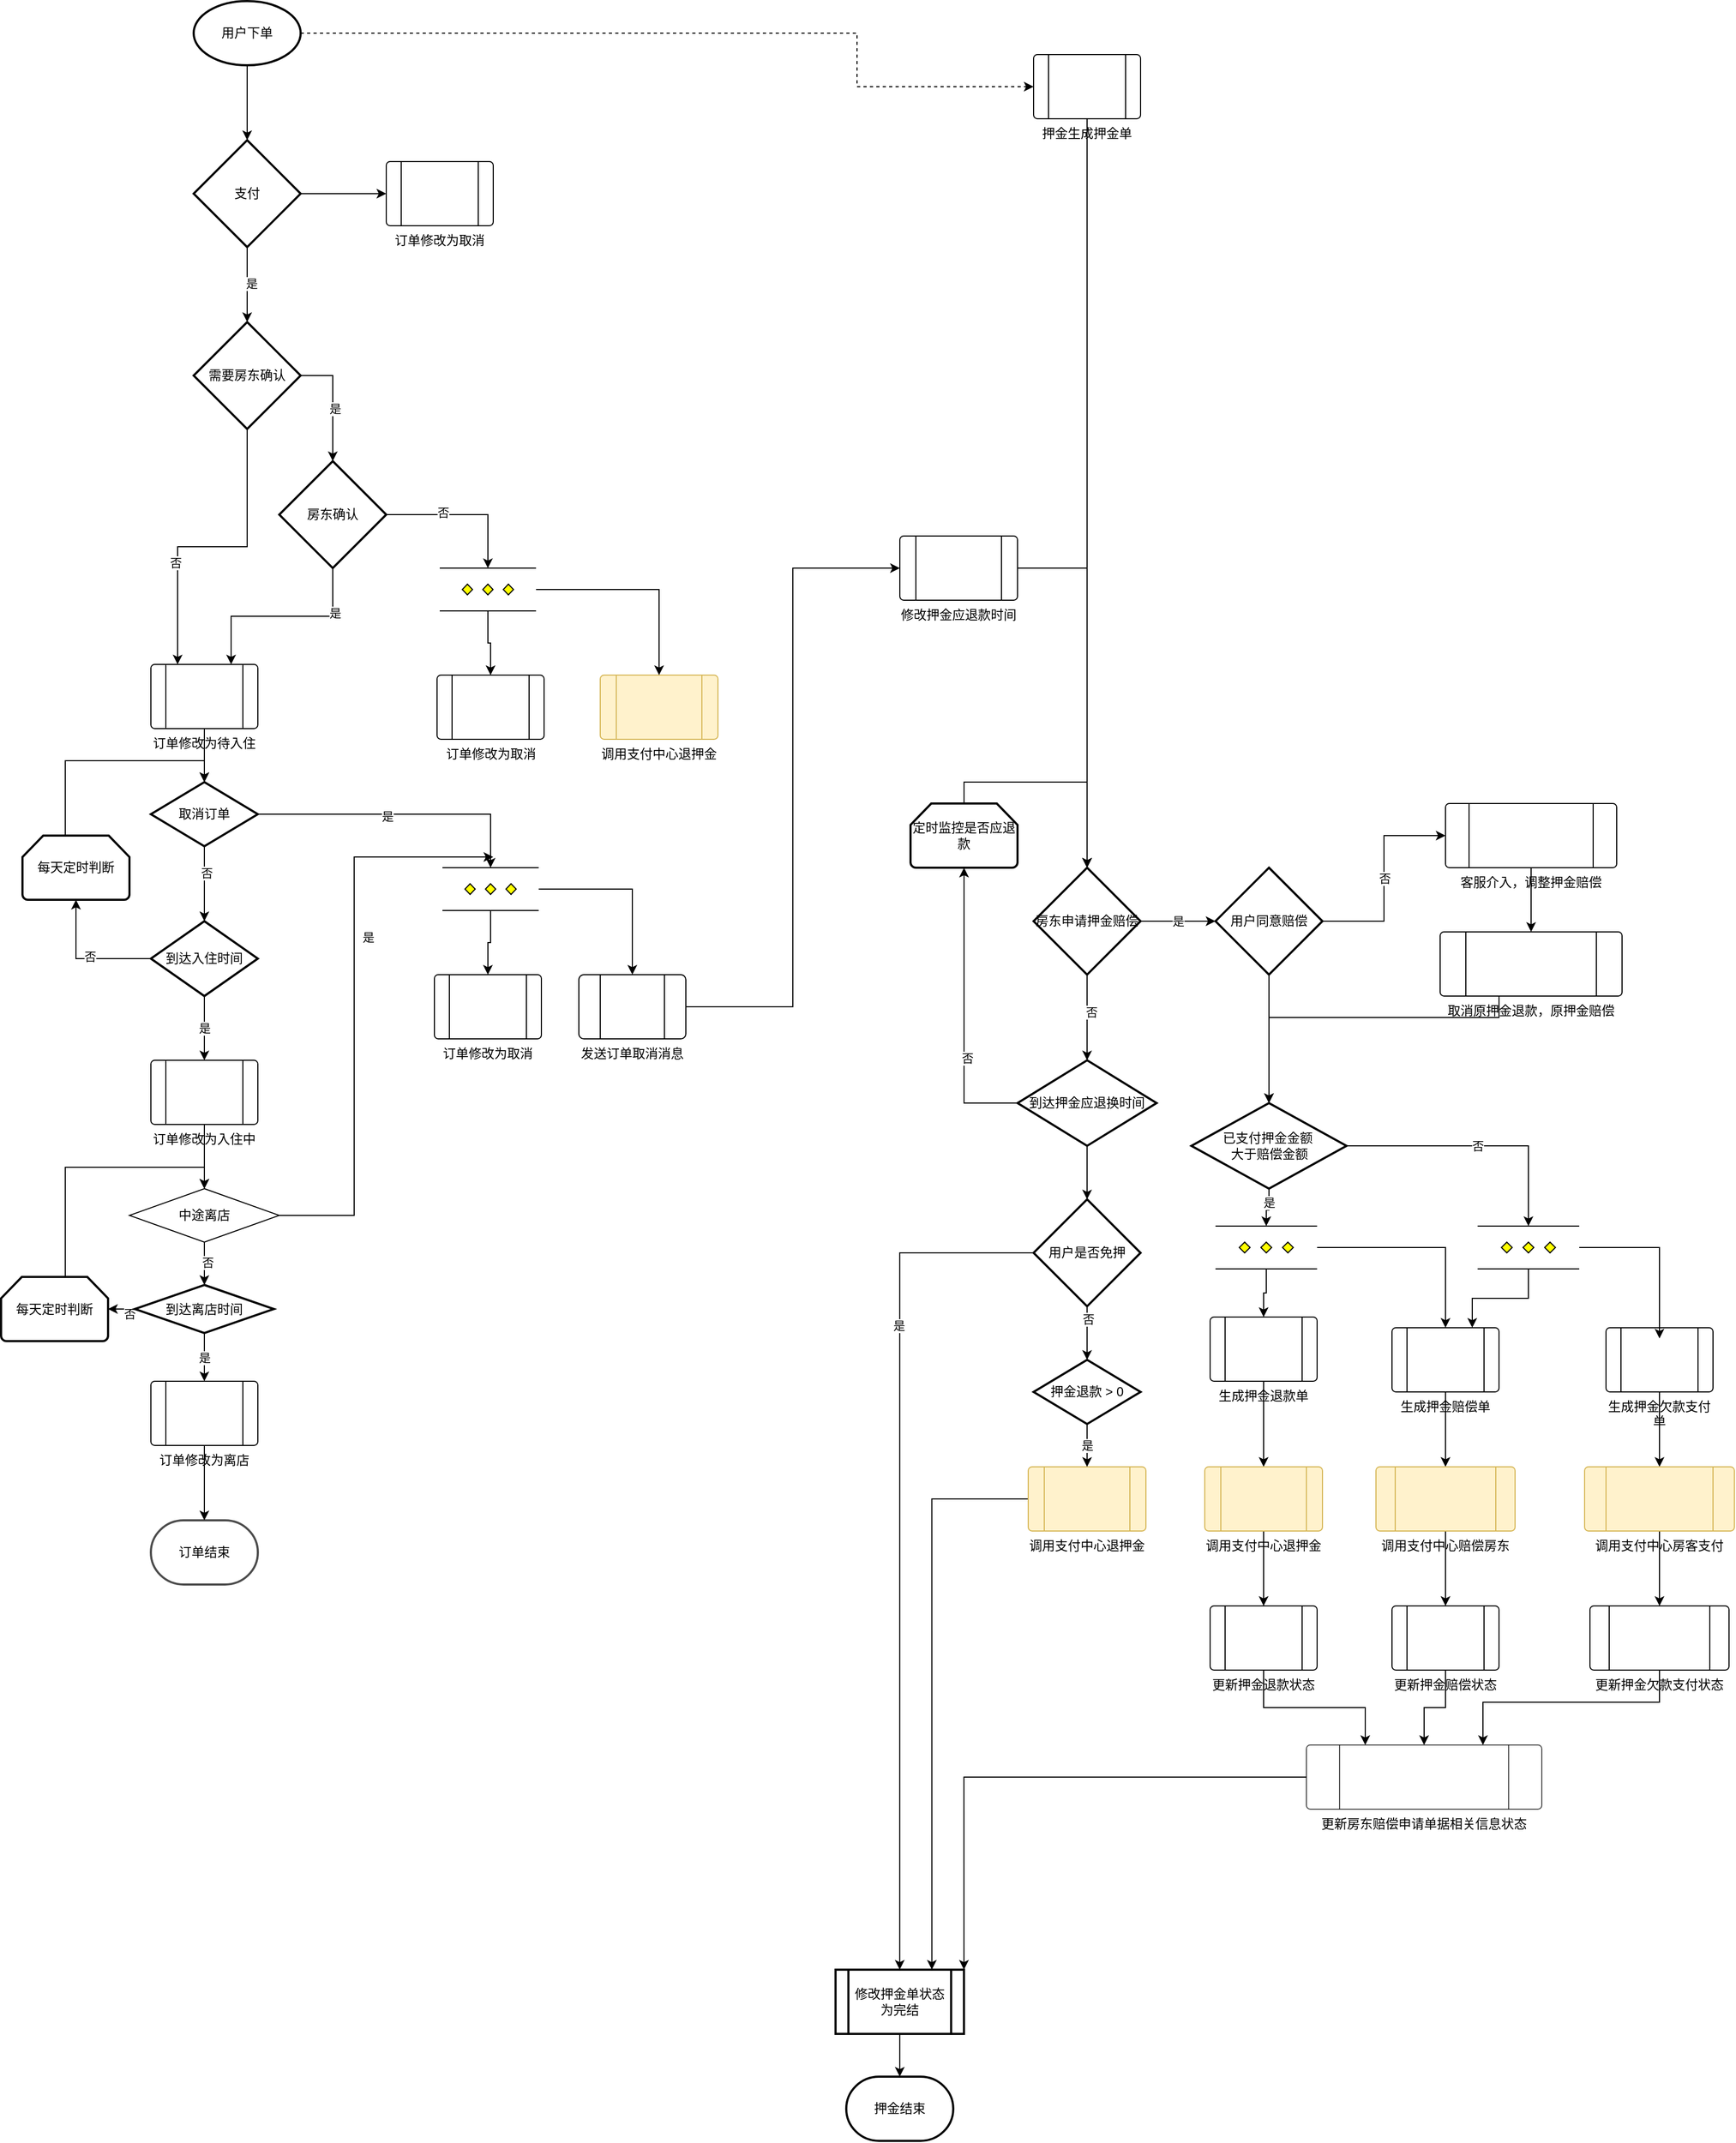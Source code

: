 <mxfile version="13.8.9-1" type="github">
  <diagram id="CqDLDWrJa-jndo9C78Bm" name="Page-1">
    <mxGraphModel dx="788" dy="452" grid="1" gridSize="10" guides="1" tooltips="1" connect="1" arrows="1" fold="1" page="1" pageScale="1" pageWidth="4681" pageHeight="3300" math="0" shadow="0">
      <root>
        <mxCell id="0" />
        <mxCell id="1" parent="0" />
        <mxCell id="YZ6cj2licxc5QXh-B7IP-3" value="调用支付中心退押金" style="verticalLabelPosition=bottom;verticalAlign=top;html=1;shape=process;whiteSpace=wrap;rounded=1;size=0.14;arcSize=6;fillColor=#fff2cc;strokeColor=#d6b656;" parent="1" vertex="1">
          <mxGeometry x="1910" y="1260" width="110" height="60" as="geometry" />
        </mxCell>
        <mxCell id="YZ6cj2licxc5QXh-B7IP-10" style="edgeStyle=orthogonalEdgeStyle;rounded=0;orthogonalLoop=1;jettySize=auto;html=1;exitX=1;exitY=0.5;exitDx=0;exitDy=0;exitPerimeter=0;" parent="1" source="YZ6cj2licxc5QXh-B7IP-4" target="YZ6cj2licxc5QXh-B7IP-5" edge="1">
          <mxGeometry relative="1" as="geometry">
            <mxPoint x="1680" y="1040" as="targetPoint" />
            <Array as="points">
              <mxPoint x="1660" y="980" />
            </Array>
          </mxGeometry>
        </mxCell>
        <mxCell id="YZ6cj2licxc5QXh-B7IP-14" value="是" style="edgeLabel;html=1;align=center;verticalAlign=middle;resizable=0;points=[];" parent="YZ6cj2licxc5QXh-B7IP-10" vertex="1" connectable="0">
          <mxGeometry x="0.107" y="2" relative="1" as="geometry">
            <mxPoint as="offset" />
          </mxGeometry>
        </mxCell>
        <mxCell id="YZ6cj2licxc5QXh-B7IP-18" style="edgeStyle=orthogonalEdgeStyle;rounded=0;orthogonalLoop=1;jettySize=auto;html=1;entryX=0.25;entryY=0;entryDx=0;entryDy=0;" parent="1" source="YZ6cj2licxc5QXh-B7IP-4" target="YZ6cj2licxc5QXh-B7IP-26" edge="1">
          <mxGeometry relative="1" as="geometry">
            <mxPoint x="1500" y="1150" as="targetPoint" />
          </mxGeometry>
        </mxCell>
        <mxCell id="YZ6cj2licxc5QXh-B7IP-19" value="否" style="edgeLabel;html=1;align=center;verticalAlign=middle;resizable=0;points=[];" parent="YZ6cj2licxc5QXh-B7IP-18" vertex="1" connectable="0">
          <mxGeometry x="0.333" y="-2" relative="1" as="geometry">
            <mxPoint as="offset" />
          </mxGeometry>
        </mxCell>
        <mxCell id="YZ6cj2licxc5QXh-B7IP-4" value="需要房东确认" style="strokeWidth=2;html=1;shape=mxgraph.flowchart.decision;whiteSpace=wrap;" parent="1" vertex="1">
          <mxGeometry x="1530" y="930" width="100" height="100" as="geometry" />
        </mxCell>
        <mxCell id="YZ6cj2licxc5QXh-B7IP-30" style="edgeStyle=orthogonalEdgeStyle;rounded=0;orthogonalLoop=1;jettySize=auto;html=1;exitX=0.5;exitY=1;exitDx=0;exitDy=0;exitPerimeter=0;entryX=0.75;entryY=0;entryDx=0;entryDy=0;" parent="1" source="YZ6cj2licxc5QXh-B7IP-5" target="YZ6cj2licxc5QXh-B7IP-26" edge="1">
          <mxGeometry relative="1" as="geometry" />
        </mxCell>
        <mxCell id="YZ6cj2licxc5QXh-B7IP-31" value="是" style="edgeLabel;html=1;align=center;verticalAlign=middle;resizable=0;points=[];" parent="YZ6cj2licxc5QXh-B7IP-30" vertex="1" connectable="0">
          <mxGeometry x="-0.546" y="2" relative="1" as="geometry">
            <mxPoint as="offset" />
          </mxGeometry>
        </mxCell>
        <mxCell id="YZ6cj2licxc5QXh-B7IP-42" style="edgeStyle=orthogonalEdgeStyle;rounded=0;orthogonalLoop=1;jettySize=auto;html=1;entryX=0.5;entryY=0;entryDx=0;entryDy=0;entryPerimeter=0;" parent="1" source="YZ6cj2licxc5QXh-B7IP-5" target="YZ6cj2licxc5QXh-B7IP-34" edge="1">
          <mxGeometry relative="1" as="geometry" />
        </mxCell>
        <mxCell id="YZ6cj2licxc5QXh-B7IP-43" value="否" style="edgeLabel;html=1;align=center;verticalAlign=middle;resizable=0;points=[];" parent="YZ6cj2licxc5QXh-B7IP-42" vertex="1" connectable="0">
          <mxGeometry x="-0.272" y="2" relative="1" as="geometry">
            <mxPoint as="offset" />
          </mxGeometry>
        </mxCell>
        <mxCell id="YZ6cj2licxc5QXh-B7IP-5" value="房东确认" style="strokeWidth=2;html=1;shape=mxgraph.flowchart.decision;whiteSpace=wrap;" parent="1" vertex="1">
          <mxGeometry x="1610" y="1060" width="100" height="100" as="geometry" />
        </mxCell>
        <mxCell id="YZ6cj2licxc5QXh-B7IP-27" style="edgeStyle=orthogonalEdgeStyle;rounded=0;orthogonalLoop=1;jettySize=auto;html=1;exitX=0.5;exitY=1;exitDx=0;exitDy=0;exitPerimeter=0;entryX=0.5;entryY=0;entryDx=0;entryDy=0;entryPerimeter=0;" parent="1" source="YZ6cj2licxc5QXh-B7IP-6" target="YZ6cj2licxc5QXh-B7IP-25" edge="1">
          <mxGeometry relative="1" as="geometry" />
        </mxCell>
        <mxCell id="YZ6cj2licxc5QXh-B7IP-44" style="edgeStyle=orthogonalEdgeStyle;rounded=0;orthogonalLoop=1;jettySize=auto;html=1;entryX=0;entryY=0.5;entryDx=0;entryDy=0;dashed=1;" parent="1" source="YZ6cj2licxc5QXh-B7IP-6" target="YZ6cj2licxc5QXh-B7IP-7" edge="1">
          <mxGeometry relative="1" as="geometry">
            <Array as="points">
              <mxPoint x="2150" y="660" />
              <mxPoint x="2150" y="710" />
            </Array>
          </mxGeometry>
        </mxCell>
        <mxCell id="YZ6cj2licxc5QXh-B7IP-6" value="用户下单" style="strokeWidth=2;html=1;shape=mxgraph.flowchart.start_1;whiteSpace=wrap;" parent="1" vertex="1">
          <mxGeometry x="1530" y="630" width="100" height="60" as="geometry" />
        </mxCell>
        <mxCell id="YZ6cj2licxc5QXh-B7IP-106" style="edgeStyle=orthogonalEdgeStyle;rounded=0;orthogonalLoop=1;jettySize=auto;html=1;entryX=0.5;entryY=0;entryDx=0;entryDy=0;entryPerimeter=0;" parent="1" source="YZ6cj2licxc5QXh-B7IP-7" target="YZ6cj2licxc5QXh-B7IP-90" edge="1">
          <mxGeometry relative="1" as="geometry" />
        </mxCell>
        <mxCell id="YZ6cj2licxc5QXh-B7IP-7" value="押金生成押金单" style="verticalLabelPosition=bottom;verticalAlign=top;html=1;shape=process;whiteSpace=wrap;rounded=1;size=0.14;arcSize=6;" parent="1" vertex="1">
          <mxGeometry x="2315" y="680" width="100" height="60" as="geometry" />
        </mxCell>
        <mxCell id="YZ6cj2licxc5QXh-B7IP-12" value="订单修改为取消" style="verticalLabelPosition=bottom;verticalAlign=top;html=1;shape=process;whiteSpace=wrap;rounded=1;size=0.14;arcSize=6;" parent="1" vertex="1">
          <mxGeometry x="1757.5" y="1260" width="100" height="60" as="geometry" />
        </mxCell>
        <mxCell id="YZ6cj2licxc5QXh-B7IP-28" style="edgeStyle=orthogonalEdgeStyle;rounded=0;orthogonalLoop=1;jettySize=auto;html=1;exitX=0.5;exitY=1;exitDx=0;exitDy=0;exitPerimeter=0;entryX=0.5;entryY=0;entryDx=0;entryDy=0;entryPerimeter=0;" parent="1" source="YZ6cj2licxc5QXh-B7IP-25" target="YZ6cj2licxc5QXh-B7IP-4" edge="1">
          <mxGeometry relative="1" as="geometry" />
        </mxCell>
        <mxCell id="YZ6cj2licxc5QXh-B7IP-32" value="是" style="edgeLabel;html=1;align=center;verticalAlign=middle;resizable=0;points=[];" parent="YZ6cj2licxc5QXh-B7IP-28" vertex="1" connectable="0">
          <mxGeometry x="-0.029" y="4" relative="1" as="geometry">
            <mxPoint as="offset" />
          </mxGeometry>
        </mxCell>
        <mxCell id="YZ6cj2licxc5QXh-B7IP-41" style="edgeStyle=orthogonalEdgeStyle;rounded=0;orthogonalLoop=1;jettySize=auto;html=1;entryX=0;entryY=0.5;entryDx=0;entryDy=0;" parent="1" source="YZ6cj2licxc5QXh-B7IP-25" target="YZ6cj2licxc5QXh-B7IP-40" edge="1">
          <mxGeometry relative="1" as="geometry" />
        </mxCell>
        <mxCell id="YZ6cj2licxc5QXh-B7IP-25" value="支付" style="strokeWidth=2;html=1;shape=mxgraph.flowchart.decision;whiteSpace=wrap;" parent="1" vertex="1">
          <mxGeometry x="1530" y="760" width="100" height="100" as="geometry" />
        </mxCell>
        <mxCell id="YZ6cj2licxc5QXh-B7IP-66" style="edgeStyle=orthogonalEdgeStyle;rounded=0;orthogonalLoop=1;jettySize=auto;html=1;entryX=0.5;entryY=0;entryDx=0;entryDy=0;entryPerimeter=0;" parent="1" source="YZ6cj2licxc5QXh-B7IP-26" target="YZ6cj2licxc5QXh-B7IP-38" edge="1">
          <mxGeometry relative="1" as="geometry" />
        </mxCell>
        <mxCell id="YZ6cj2licxc5QXh-B7IP-26" value="订单修改为待入住" style="verticalLabelPosition=bottom;verticalAlign=top;html=1;shape=process;whiteSpace=wrap;rounded=1;size=0.14;arcSize=6;" parent="1" vertex="1">
          <mxGeometry x="1490" y="1250" width="100" height="60" as="geometry" />
        </mxCell>
        <mxCell id="YZ6cj2licxc5QXh-B7IP-46" style="edgeStyle=orthogonalEdgeStyle;rounded=0;orthogonalLoop=1;jettySize=auto;html=1;entryX=0.5;entryY=0;entryDx=0;entryDy=0;" parent="1" source="YZ6cj2licxc5QXh-B7IP-34" target="YZ6cj2licxc5QXh-B7IP-12" edge="1">
          <mxGeometry relative="1" as="geometry">
            <mxPoint x="1807.5" y="1250" as="targetPoint" />
          </mxGeometry>
        </mxCell>
        <mxCell id="YZ6cj2licxc5QXh-B7IP-47" style="edgeStyle=orthogonalEdgeStyle;rounded=0;orthogonalLoop=1;jettySize=auto;html=1;" parent="1" source="YZ6cj2licxc5QXh-B7IP-34" target="YZ6cj2licxc5QXh-B7IP-3" edge="1">
          <mxGeometry relative="1" as="geometry" />
        </mxCell>
        <mxCell id="YZ6cj2licxc5QXh-B7IP-34" value="" style="verticalLabelPosition=bottom;verticalAlign=top;html=1;shape=mxgraph.flowchart.parallel_mode;pointerEvents=1" parent="1" vertex="1">
          <mxGeometry x="1760" y="1160" width="90" height="40" as="geometry" />
        </mxCell>
        <mxCell id="YZ6cj2licxc5QXh-B7IP-67" style="edgeStyle=orthogonalEdgeStyle;rounded=0;orthogonalLoop=1;jettySize=auto;html=1;exitX=0.5;exitY=1;exitDx=0;exitDy=0;exitPerimeter=0;entryX=0.5;entryY=0;entryDx=0;entryDy=0;entryPerimeter=0;" parent="1" source="YZ6cj2licxc5QXh-B7IP-38" target="YZ6cj2licxc5QXh-B7IP-63" edge="1">
          <mxGeometry relative="1" as="geometry" />
        </mxCell>
        <mxCell id="YZ6cj2licxc5QXh-B7IP-68" value="否" style="edgeLabel;html=1;align=center;verticalAlign=middle;resizable=0;points=[];" parent="YZ6cj2licxc5QXh-B7IP-67" vertex="1" connectable="0">
          <mxGeometry x="-0.286" y="2" relative="1" as="geometry">
            <mxPoint as="offset" />
          </mxGeometry>
        </mxCell>
        <mxCell id="YZ6cj2licxc5QXh-B7IP-80" style="edgeStyle=orthogonalEdgeStyle;rounded=0;orthogonalLoop=1;jettySize=auto;html=1;exitX=1;exitY=0.5;exitDx=0;exitDy=0;exitPerimeter=0;entryX=0.5;entryY=0;entryDx=0;entryDy=0;entryPerimeter=0;" parent="1" source="YZ6cj2licxc5QXh-B7IP-38" target="YZ6cj2licxc5QXh-B7IP-55" edge="1">
          <mxGeometry relative="1" as="geometry" />
        </mxCell>
        <mxCell id="YZ6cj2licxc5QXh-B7IP-81" value="是" style="edgeLabel;html=1;align=center;verticalAlign=middle;resizable=0;points=[];" parent="YZ6cj2licxc5QXh-B7IP-80" vertex="1" connectable="0">
          <mxGeometry x="-0.095" y="-2" relative="1" as="geometry">
            <mxPoint as="offset" />
          </mxGeometry>
        </mxCell>
        <mxCell id="YZ6cj2licxc5QXh-B7IP-38" value="取消订单" style="strokeWidth=2;html=1;shape=mxgraph.flowchart.decision;whiteSpace=wrap;" parent="1" vertex="1">
          <mxGeometry x="1490" y="1360" width="100" height="60" as="geometry" />
        </mxCell>
        <mxCell id="YZ6cj2licxc5QXh-B7IP-40" value="订单修改为取消" style="verticalLabelPosition=bottom;verticalAlign=top;html=1;shape=process;whiteSpace=wrap;rounded=1;size=0.14;arcSize=6;" parent="1" vertex="1">
          <mxGeometry x="1710" y="780" width="100" height="60" as="geometry" />
        </mxCell>
        <mxCell id="IQoeNceA4I0Qv3CxPhP2-16" style="edgeStyle=orthogonalEdgeStyle;rounded=0;orthogonalLoop=1;jettySize=auto;html=1;entryX=0.75;entryY=0;entryDx=0;entryDy=0;" edge="1" parent="1" source="YZ6cj2licxc5QXh-B7IP-51" target="IQoeNceA4I0Qv3CxPhP2-12">
          <mxGeometry relative="1" as="geometry" />
        </mxCell>
        <mxCell id="YZ6cj2licxc5QXh-B7IP-51" value="调用支付中心退押金" style="verticalLabelPosition=bottom;verticalAlign=top;html=1;shape=process;whiteSpace=wrap;rounded=1;size=0.14;arcSize=6;fillColor=#fff2cc;strokeColor=#d6b656;" parent="1" vertex="1">
          <mxGeometry x="2310" y="2000" width="110" height="60" as="geometry" />
        </mxCell>
        <mxCell id="YZ6cj2licxc5QXh-B7IP-52" value="订单修改为取消" style="verticalLabelPosition=bottom;verticalAlign=top;html=1;shape=process;whiteSpace=wrap;rounded=1;size=0.14;arcSize=6;" parent="1" vertex="1">
          <mxGeometry x="1755" y="1540" width="100" height="60" as="geometry" />
        </mxCell>
        <mxCell id="YZ6cj2licxc5QXh-B7IP-53" style="edgeStyle=orthogonalEdgeStyle;rounded=0;orthogonalLoop=1;jettySize=auto;html=1;entryX=0.5;entryY=0;entryDx=0;entryDy=0;" parent="1" source="YZ6cj2licxc5QXh-B7IP-55" target="YZ6cj2licxc5QXh-B7IP-52" edge="1">
          <mxGeometry relative="1" as="geometry">
            <mxPoint x="1810" y="1530" as="targetPoint" />
          </mxGeometry>
        </mxCell>
        <mxCell id="YZ6cj2licxc5QXh-B7IP-105" style="edgeStyle=orthogonalEdgeStyle;rounded=0;orthogonalLoop=1;jettySize=auto;html=1;" parent="1" source="YZ6cj2licxc5QXh-B7IP-55" target="YZ6cj2licxc5QXh-B7IP-56" edge="1">
          <mxGeometry relative="1" as="geometry" />
        </mxCell>
        <mxCell id="YZ6cj2licxc5QXh-B7IP-55" value="" style="verticalLabelPosition=bottom;verticalAlign=top;html=1;shape=mxgraph.flowchart.parallel_mode;pointerEvents=1" parent="1" vertex="1">
          <mxGeometry x="1762.5" y="1440" width="90" height="40" as="geometry" />
        </mxCell>
        <mxCell id="IQoeNceA4I0Qv3CxPhP2-4" style="edgeStyle=orthogonalEdgeStyle;rounded=0;orthogonalLoop=1;jettySize=auto;html=1;entryX=0;entryY=0.5;entryDx=0;entryDy=0;" edge="1" parent="1" source="YZ6cj2licxc5QXh-B7IP-56" target="IQoeNceA4I0Qv3CxPhP2-2">
          <mxGeometry relative="1" as="geometry" />
        </mxCell>
        <mxCell id="YZ6cj2licxc5QXh-B7IP-56" value="发送订单取消消息" style="verticalLabelPosition=bottom;verticalAlign=top;html=1;shape=process;whiteSpace=wrap;rounded=1;size=0.2;arcSize=8;" parent="1" vertex="1">
          <mxGeometry x="1890" y="1540" width="100" height="60" as="geometry" />
        </mxCell>
        <mxCell id="YZ6cj2licxc5QXh-B7IP-77" style="edgeStyle=orthogonalEdgeStyle;rounded=0;orthogonalLoop=1;jettySize=auto;html=1;entryX=0.5;entryY=0;entryDx=0;entryDy=0;" parent="1" source="YZ6cj2licxc5QXh-B7IP-58" target="YZ6cj2licxc5QXh-B7IP-62" edge="1">
          <mxGeometry relative="1" as="geometry" />
        </mxCell>
        <mxCell id="YZ6cj2licxc5QXh-B7IP-58" value="订单修改为入住中" style="verticalLabelPosition=bottom;verticalAlign=top;html=1;shape=process;whiteSpace=wrap;rounded=1;size=0.14;arcSize=6;" parent="1" vertex="1">
          <mxGeometry x="1490" y="1620" width="100" height="60" as="geometry" />
        </mxCell>
        <mxCell id="YZ6cj2licxc5QXh-B7IP-75" style="edgeStyle=orthogonalEdgeStyle;rounded=0;orthogonalLoop=1;jettySize=auto;html=1;exitX=1;exitY=0.5;exitDx=0;exitDy=0;" parent="1" source="YZ6cj2licxc5QXh-B7IP-62" edge="1">
          <mxGeometry relative="1" as="geometry">
            <mxPoint x="1810" y="1430" as="targetPoint" />
            <Array as="points">
              <mxPoint x="1680" y="1765" />
              <mxPoint x="1680" y="1430" />
            </Array>
          </mxGeometry>
        </mxCell>
        <mxCell id="YZ6cj2licxc5QXh-B7IP-76" value="是" style="edgeLabel;html=1;align=center;verticalAlign=middle;resizable=0;points=[];" parent="YZ6cj2licxc5QXh-B7IP-75" vertex="1" connectable="0">
          <mxGeometry x="0.236" y="-13" relative="1" as="geometry">
            <mxPoint as="offset" />
          </mxGeometry>
        </mxCell>
        <mxCell id="YZ6cj2licxc5QXh-B7IP-85" style="edgeStyle=orthogonalEdgeStyle;rounded=0;orthogonalLoop=1;jettySize=auto;html=1;entryX=0.5;entryY=0;entryDx=0;entryDy=0;entryPerimeter=0;" parent="1" source="YZ6cj2licxc5QXh-B7IP-62" target="YZ6cj2licxc5QXh-B7IP-79" edge="1">
          <mxGeometry relative="1" as="geometry" />
        </mxCell>
        <mxCell id="YZ6cj2licxc5QXh-B7IP-86" value="否" style="edgeLabel;html=1;align=center;verticalAlign=middle;resizable=0;points=[];" parent="YZ6cj2licxc5QXh-B7IP-85" vertex="1" connectable="0">
          <mxGeometry x="-0.067" y="3" relative="1" as="geometry">
            <mxPoint as="offset" />
          </mxGeometry>
        </mxCell>
        <mxCell id="YZ6cj2licxc5QXh-B7IP-62" value="中途离店" style="rhombus;whiteSpace=wrap;html=1;" parent="1" vertex="1">
          <mxGeometry x="1470" y="1740" width="140" height="50" as="geometry" />
        </mxCell>
        <mxCell id="YZ6cj2licxc5QXh-B7IP-69" value="是" style="edgeStyle=orthogonalEdgeStyle;rounded=0;orthogonalLoop=1;jettySize=auto;html=1;entryX=0.5;entryY=0;entryDx=0;entryDy=0;" parent="1" source="YZ6cj2licxc5QXh-B7IP-63" target="YZ6cj2licxc5QXh-B7IP-58" edge="1">
          <mxGeometry relative="1" as="geometry" />
        </mxCell>
        <mxCell id="YZ6cj2licxc5QXh-B7IP-73" style="edgeStyle=orthogonalEdgeStyle;rounded=0;orthogonalLoop=1;jettySize=auto;html=1;entryX=0.5;entryY=1;entryDx=0;entryDy=0;entryPerimeter=0;" parent="1" source="YZ6cj2licxc5QXh-B7IP-63" target="YZ6cj2licxc5QXh-B7IP-72" edge="1">
          <mxGeometry relative="1" as="geometry" />
        </mxCell>
        <mxCell id="YZ6cj2licxc5QXh-B7IP-115" value="否" style="edgeLabel;html=1;align=center;verticalAlign=middle;resizable=0;points=[];" parent="YZ6cj2licxc5QXh-B7IP-73" vertex="1" connectable="0">
          <mxGeometry x="-0.067" y="-2" relative="1" as="geometry">
            <mxPoint x="1" as="offset" />
          </mxGeometry>
        </mxCell>
        <mxCell id="YZ6cj2licxc5QXh-B7IP-63" value="到达入住时间" style="strokeWidth=2;html=1;shape=mxgraph.flowchart.decision;whiteSpace=wrap;" parent="1" vertex="1">
          <mxGeometry x="1490" y="1490" width="100" height="70" as="geometry" />
        </mxCell>
        <mxCell id="IQoeNceA4I0Qv3CxPhP2-74" style="edgeStyle=orthogonalEdgeStyle;rounded=0;orthogonalLoop=1;jettySize=auto;html=1;entryX=0.5;entryY=0;entryDx=0;entryDy=0;entryPerimeter=0;" edge="1" parent="1" source="YZ6cj2licxc5QXh-B7IP-65" target="IQoeNceA4I0Qv3CxPhP2-75">
          <mxGeometry relative="1" as="geometry">
            <mxPoint x="1540" y="2040" as="targetPoint" />
          </mxGeometry>
        </mxCell>
        <mxCell id="YZ6cj2licxc5QXh-B7IP-65" value="订单修改为离店" style="verticalLabelPosition=bottom;verticalAlign=top;html=1;shape=process;whiteSpace=wrap;rounded=1;size=0.14;arcSize=6;" parent="1" vertex="1">
          <mxGeometry x="1490" y="1920" width="100" height="60" as="geometry" />
        </mxCell>
        <mxCell id="YZ6cj2licxc5QXh-B7IP-74" style="edgeStyle=orthogonalEdgeStyle;rounded=0;orthogonalLoop=1;jettySize=auto;html=1;entryX=0.5;entryY=0;entryDx=0;entryDy=0;entryPerimeter=0;" parent="1" source="YZ6cj2licxc5QXh-B7IP-72" target="YZ6cj2licxc5QXh-B7IP-38" edge="1">
          <mxGeometry relative="1" as="geometry">
            <Array as="points">
              <mxPoint x="1410" y="1340" />
              <mxPoint x="1540" y="1340" />
            </Array>
          </mxGeometry>
        </mxCell>
        <mxCell id="YZ6cj2licxc5QXh-B7IP-72" value="每天定时判断" style="strokeWidth=2;html=1;shape=mxgraph.flowchart.loop_limit;whiteSpace=wrap;" parent="1" vertex="1">
          <mxGeometry x="1370" y="1410" width="100" height="60" as="geometry" />
        </mxCell>
        <mxCell id="YZ6cj2licxc5QXh-B7IP-83" style="edgeStyle=orthogonalEdgeStyle;rounded=0;orthogonalLoop=1;jettySize=auto;html=1;entryX=1;entryY=0.5;entryDx=0;entryDy=0;entryPerimeter=0;" parent="1" source="YZ6cj2licxc5QXh-B7IP-79" target="YZ6cj2licxc5QXh-B7IP-82" edge="1">
          <mxGeometry relative="1" as="geometry" />
        </mxCell>
        <mxCell id="YZ6cj2licxc5QXh-B7IP-88" value="否" style="edgeLabel;html=1;align=center;verticalAlign=middle;resizable=0;points=[];" parent="YZ6cj2licxc5QXh-B7IP-83" vertex="1" connectable="0">
          <mxGeometry x="0.28" y="4" relative="1" as="geometry">
            <mxPoint as="offset" />
          </mxGeometry>
        </mxCell>
        <mxCell id="YZ6cj2licxc5QXh-B7IP-87" value="是" style="edgeStyle=orthogonalEdgeStyle;rounded=0;orthogonalLoop=1;jettySize=auto;html=1;exitX=0.5;exitY=1;exitDx=0;exitDy=0;exitPerimeter=0;entryX=0.5;entryY=0;entryDx=0;entryDy=0;" parent="1" source="YZ6cj2licxc5QXh-B7IP-79" target="YZ6cj2licxc5QXh-B7IP-65" edge="1">
          <mxGeometry relative="1" as="geometry" />
        </mxCell>
        <mxCell id="YZ6cj2licxc5QXh-B7IP-79" value="到达离店时间" style="strokeWidth=2;html=1;shape=mxgraph.flowchart.decision;whiteSpace=wrap;" parent="1" vertex="1">
          <mxGeometry x="1475" y="1830" width="130" height="45" as="geometry" />
        </mxCell>
        <mxCell id="YZ6cj2licxc5QXh-B7IP-84" style="edgeStyle=orthogonalEdgeStyle;rounded=0;orthogonalLoop=1;jettySize=auto;html=1;entryX=0.5;entryY=0;entryDx=0;entryDy=0;" parent="1" source="YZ6cj2licxc5QXh-B7IP-82" target="YZ6cj2licxc5QXh-B7IP-62" edge="1">
          <mxGeometry relative="1" as="geometry">
            <mxPoint x="1390" y="1700" as="targetPoint" />
            <Array as="points">
              <mxPoint x="1410" y="1720" />
              <mxPoint x="1540" y="1720" />
            </Array>
          </mxGeometry>
        </mxCell>
        <mxCell id="YZ6cj2licxc5QXh-B7IP-82" value="每天定时判断" style="strokeWidth=2;html=1;shape=mxgraph.flowchart.loop_limit;whiteSpace=wrap;" parent="1" vertex="1">
          <mxGeometry x="1350" y="1822.5" width="100" height="60" as="geometry" />
        </mxCell>
        <mxCell id="YZ6cj2licxc5QXh-B7IP-116" style="edgeStyle=orthogonalEdgeStyle;rounded=0;orthogonalLoop=1;jettySize=auto;html=1;exitX=0.5;exitY=0;exitDx=0;exitDy=0;exitPerimeter=0;entryX=0.5;entryY=0;entryDx=0;entryDy=0;entryPerimeter=0;" parent="1" source="YZ6cj2licxc5QXh-B7IP-89" target="YZ6cj2licxc5QXh-B7IP-90" edge="1">
          <mxGeometry relative="1" as="geometry" />
        </mxCell>
        <mxCell id="YZ6cj2licxc5QXh-B7IP-89" value="定时监控是否应退款" style="strokeWidth=2;html=1;shape=mxgraph.flowchart.loop_limit;whiteSpace=wrap;" parent="1" vertex="1">
          <mxGeometry x="2200" y="1380" width="100" height="60" as="geometry" />
        </mxCell>
        <mxCell id="YZ6cj2licxc5QXh-B7IP-96" style="edgeStyle=orthogonalEdgeStyle;rounded=0;orthogonalLoop=1;jettySize=auto;html=1;entryX=0.5;entryY=0;entryDx=0;entryDy=0;entryPerimeter=0;" parent="1" source="YZ6cj2licxc5QXh-B7IP-90" target="YZ6cj2licxc5QXh-B7IP-92" edge="1">
          <mxGeometry relative="1" as="geometry" />
        </mxCell>
        <mxCell id="YZ6cj2licxc5QXh-B7IP-97" value="否" style="edgeLabel;html=1;align=center;verticalAlign=middle;resizable=0;points=[];" parent="YZ6cj2licxc5QXh-B7IP-96" vertex="1" connectable="0">
          <mxGeometry x="-0.125" y="4" relative="1" as="geometry">
            <mxPoint as="offset" />
          </mxGeometry>
        </mxCell>
        <mxCell id="YZ6cj2licxc5QXh-B7IP-98" value="是" style="edgeStyle=orthogonalEdgeStyle;rounded=0;orthogonalLoop=1;jettySize=auto;html=1;entryX=0;entryY=0.5;entryDx=0;entryDy=0;entryPerimeter=0;" parent="1" source="YZ6cj2licxc5QXh-B7IP-90" target="YZ6cj2licxc5QXh-B7IP-91" edge="1">
          <mxGeometry relative="1" as="geometry" />
        </mxCell>
        <mxCell id="YZ6cj2licxc5QXh-B7IP-90" value="房东申请押金赔偿" style="strokeWidth=2;html=1;shape=mxgraph.flowchart.decision;whiteSpace=wrap;" parent="1" vertex="1">
          <mxGeometry x="2315" y="1440" width="100" height="100" as="geometry" />
        </mxCell>
        <mxCell id="YZ6cj2licxc5QXh-B7IP-103" value="否" style="edgeStyle=orthogonalEdgeStyle;rounded=0;orthogonalLoop=1;jettySize=auto;html=1;entryX=0;entryY=0.5;entryDx=0;entryDy=0;" parent="1" source="YZ6cj2licxc5QXh-B7IP-91" edge="1" target="IQoeNceA4I0Qv3CxPhP2-7">
          <mxGeometry relative="1" as="geometry">
            <mxPoint x="2665.0" y="1490" as="targetPoint" />
          </mxGeometry>
        </mxCell>
        <mxCell id="IQoeNceA4I0Qv3CxPhP2-17" style="edgeStyle=orthogonalEdgeStyle;rounded=0;orthogonalLoop=1;jettySize=auto;html=1;entryX=0.5;entryY=0;entryDx=0;entryDy=0;entryPerimeter=0;" edge="1" parent="1" source="YZ6cj2licxc5QXh-B7IP-91" target="IQoeNceA4I0Qv3CxPhP2-30">
          <mxGeometry relative="1" as="geometry" />
        </mxCell>
        <mxCell id="YZ6cj2licxc5QXh-B7IP-91" value="用户同意赔偿" style="strokeWidth=2;html=1;shape=mxgraph.flowchart.decision;whiteSpace=wrap;" parent="1" vertex="1">
          <mxGeometry x="2485" y="1440" width="100" height="100" as="geometry" />
        </mxCell>
        <mxCell id="YZ6cj2licxc5QXh-B7IP-93" style="edgeStyle=orthogonalEdgeStyle;rounded=0;orthogonalLoop=1;jettySize=auto;html=1;entryX=0.5;entryY=1;entryDx=0;entryDy=0;entryPerimeter=0;" parent="1" source="YZ6cj2licxc5QXh-B7IP-92" target="YZ6cj2licxc5QXh-B7IP-89" edge="1">
          <mxGeometry relative="1" as="geometry">
            <Array as="points">
              <mxPoint x="2250" y="1660" />
            </Array>
          </mxGeometry>
        </mxCell>
        <mxCell id="YZ6cj2licxc5QXh-B7IP-94" value="否" style="edgeLabel;html=1;align=center;verticalAlign=middle;resizable=0;points=[];" parent="YZ6cj2licxc5QXh-B7IP-93" vertex="1" connectable="0">
          <mxGeometry x="-0.319" y="-3" relative="1" as="geometry">
            <mxPoint as="offset" />
          </mxGeometry>
        </mxCell>
        <mxCell id="YZ6cj2licxc5QXh-B7IP-113" style="edgeStyle=orthogonalEdgeStyle;rounded=0;orthogonalLoop=1;jettySize=auto;html=1;entryX=0.5;entryY=0;entryDx=0;entryDy=0;entryPerimeter=0;" parent="1" source="YZ6cj2licxc5QXh-B7IP-92" target="YZ6cj2licxc5QXh-B7IP-111" edge="1">
          <mxGeometry relative="1" as="geometry">
            <mxPoint x="2370" y="1810" as="targetPoint" />
            <Array as="points">
              <mxPoint x="2365" y="1723" />
            </Array>
          </mxGeometry>
        </mxCell>
        <mxCell id="YZ6cj2licxc5QXh-B7IP-92" value="到达押金应退换时间" style="strokeWidth=2;html=1;shape=mxgraph.flowchart.decision;whiteSpace=wrap;" parent="1" vertex="1">
          <mxGeometry x="2300" y="1620" width="130" height="80" as="geometry" />
        </mxCell>
        <mxCell id="YZ6cj2licxc5QXh-B7IP-108" value="押金结束" style="strokeWidth=2;html=1;shape=mxgraph.flowchart.terminator;whiteSpace=wrap;" parent="1" vertex="1">
          <mxGeometry x="2139.93" y="2570" width="100" height="60" as="geometry" />
        </mxCell>
        <mxCell id="YZ6cj2licxc5QXh-B7IP-112" style="edgeStyle=orthogonalEdgeStyle;rounded=0;orthogonalLoop=1;jettySize=auto;html=1;exitX=0.5;exitY=1;exitDx=0;exitDy=0;exitPerimeter=0;entryX=0.5;entryY=0;entryDx=0;entryDy=0;entryPerimeter=0;" parent="1" source="YZ6cj2licxc5QXh-B7IP-111" target="IQoeNceA4I0Qv3CxPhP2-8" edge="1">
          <mxGeometry relative="1" as="geometry" />
        </mxCell>
        <mxCell id="YZ6cj2licxc5QXh-B7IP-114" value="否" style="edgeLabel;html=1;align=center;verticalAlign=middle;resizable=0;points=[];" parent="YZ6cj2licxc5QXh-B7IP-112" vertex="1" connectable="0">
          <mxGeometry x="-0.528" y="1" relative="1" as="geometry">
            <mxPoint as="offset" />
          </mxGeometry>
        </mxCell>
        <mxCell id="IQoeNceA4I0Qv3CxPhP2-13" value="" style="edgeStyle=orthogonalEdgeStyle;rounded=0;orthogonalLoop=1;jettySize=auto;html=1;" edge="1" parent="1" source="YZ6cj2licxc5QXh-B7IP-111" target="IQoeNceA4I0Qv3CxPhP2-12">
          <mxGeometry relative="1" as="geometry" />
        </mxCell>
        <mxCell id="IQoeNceA4I0Qv3CxPhP2-14" value="是" style="edgeLabel;html=1;align=center;verticalAlign=middle;resizable=0;points=[];" vertex="1" connectable="0" parent="IQoeNceA4I0Qv3CxPhP2-13">
          <mxGeometry x="-0.515" y="-1" relative="1" as="geometry">
            <mxPoint as="offset" />
          </mxGeometry>
        </mxCell>
        <mxCell id="YZ6cj2licxc5QXh-B7IP-111" value="用户是否免押" style="strokeWidth=2;html=1;shape=mxgraph.flowchart.decision;whiteSpace=wrap;" parent="1" vertex="1">
          <mxGeometry x="2315" y="1750" width="100" height="100" as="geometry" />
        </mxCell>
        <mxCell id="IQoeNceA4I0Qv3CxPhP2-5" style="edgeStyle=orthogonalEdgeStyle;rounded=0;orthogonalLoop=1;jettySize=auto;html=1;entryX=0.5;entryY=0;entryDx=0;entryDy=0;entryPerimeter=0;" edge="1" parent="1" source="IQoeNceA4I0Qv3CxPhP2-2" target="YZ6cj2licxc5QXh-B7IP-90">
          <mxGeometry relative="1" as="geometry" />
        </mxCell>
        <mxCell id="IQoeNceA4I0Qv3CxPhP2-2" value="修改押金应退款时间" style="verticalLabelPosition=bottom;verticalAlign=top;html=1;shape=process;whiteSpace=wrap;rounded=1;size=0.14;arcSize=6;" vertex="1" parent="1">
          <mxGeometry x="2190" y="1130" width="110" height="60" as="geometry" />
        </mxCell>
        <mxCell id="IQoeNceA4I0Qv3CxPhP2-32" style="edgeStyle=orthogonalEdgeStyle;rounded=0;orthogonalLoop=1;jettySize=auto;html=1;entryX=0.5;entryY=0;entryDx=0;entryDy=0;entryPerimeter=0;" edge="1" parent="1" source="IQoeNceA4I0Qv3CxPhP2-6" target="IQoeNceA4I0Qv3CxPhP2-30">
          <mxGeometry relative="1" as="geometry">
            <Array as="points">
              <mxPoint x="2750" y="1580" />
              <mxPoint x="2535" y="1580" />
            </Array>
          </mxGeometry>
        </mxCell>
        <mxCell id="IQoeNceA4I0Qv3CxPhP2-6" value="取消原押金退款，原押金赔偿" style="verticalLabelPosition=bottom;verticalAlign=top;html=1;shape=process;whiteSpace=wrap;rounded=1;size=0.14;arcSize=6;" vertex="1" parent="1">
          <mxGeometry x="2695" y="1500" width="170" height="60" as="geometry" />
        </mxCell>
        <mxCell id="IQoeNceA4I0Qv3CxPhP2-31" style="edgeStyle=orthogonalEdgeStyle;rounded=0;orthogonalLoop=1;jettySize=auto;html=1;exitX=0.5;exitY=1;exitDx=0;exitDy=0;" edge="1" parent="1" source="IQoeNceA4I0Qv3CxPhP2-7" target="IQoeNceA4I0Qv3CxPhP2-6">
          <mxGeometry relative="1" as="geometry" />
        </mxCell>
        <mxCell id="IQoeNceA4I0Qv3CxPhP2-7" value="客服介入，调整押金赔偿" style="verticalLabelPosition=bottom;verticalAlign=top;html=1;shape=process;whiteSpace=wrap;rounded=1;size=0.14;arcSize=6;" vertex="1" parent="1">
          <mxGeometry x="2700" y="1380" width="160" height="60" as="geometry" />
        </mxCell>
        <mxCell id="IQoeNceA4I0Qv3CxPhP2-9" value="是" style="edgeStyle=orthogonalEdgeStyle;rounded=0;orthogonalLoop=1;jettySize=auto;html=1;exitX=0.5;exitY=1;exitDx=0;exitDy=0;exitPerimeter=0;entryX=0.5;entryY=0;entryDx=0;entryDy=0;" edge="1" parent="1" source="IQoeNceA4I0Qv3CxPhP2-8" target="YZ6cj2licxc5QXh-B7IP-51">
          <mxGeometry relative="1" as="geometry" />
        </mxCell>
        <mxCell id="IQoeNceA4I0Qv3CxPhP2-8" value="押金退款 &amp;gt; 0" style="strokeWidth=2;html=1;shape=mxgraph.flowchart.decision;whiteSpace=wrap;" vertex="1" parent="1">
          <mxGeometry x="2315" y="1900" width="100" height="60" as="geometry" />
        </mxCell>
        <mxCell id="IQoeNceA4I0Qv3CxPhP2-41" style="edgeStyle=orthogonalEdgeStyle;rounded=0;orthogonalLoop=1;jettySize=auto;html=1;entryX=0.5;entryY=0;entryDx=0;entryDy=0;" edge="1" parent="1" source="IQoeNceA4I0Qv3CxPhP2-10" target="IQoeNceA4I0Qv3CxPhP2-34">
          <mxGeometry relative="1" as="geometry" />
        </mxCell>
        <mxCell id="IQoeNceA4I0Qv3CxPhP2-42" style="edgeStyle=orthogonalEdgeStyle;rounded=0;orthogonalLoop=1;jettySize=auto;html=1;entryX=0.5;entryY=0;entryDx=0;entryDy=0;" edge="1" parent="1" source="IQoeNceA4I0Qv3CxPhP2-10" target="IQoeNceA4I0Qv3CxPhP2-33">
          <mxGeometry relative="1" as="geometry" />
        </mxCell>
        <mxCell id="IQoeNceA4I0Qv3CxPhP2-10" value="" style="verticalLabelPosition=bottom;verticalAlign=top;html=1;shape=mxgraph.flowchart.parallel_mode;pointerEvents=1" vertex="1" parent="1">
          <mxGeometry x="2485" y="1775" width="95" height="40" as="geometry" />
        </mxCell>
        <mxCell id="IQoeNceA4I0Qv3CxPhP2-15" style="edgeStyle=orthogonalEdgeStyle;rounded=0;orthogonalLoop=1;jettySize=auto;html=1;exitX=0.5;exitY=1;exitDx=0;exitDy=0;" edge="1" parent="1" source="IQoeNceA4I0Qv3CxPhP2-12" target="YZ6cj2licxc5QXh-B7IP-108">
          <mxGeometry relative="1" as="geometry" />
        </mxCell>
        <mxCell id="IQoeNceA4I0Qv3CxPhP2-12" value="修改押金单状态为完结" style="shape=process;whiteSpace=wrap;html=1;backgroundOutline=1;strokeWidth=2;" vertex="1" parent="1">
          <mxGeometry x="2129.93" y="2470" width="120" height="60" as="geometry" />
        </mxCell>
        <mxCell id="IQoeNceA4I0Qv3CxPhP2-38" style="edgeStyle=orthogonalEdgeStyle;rounded=0;orthogonalLoop=1;jettySize=auto;html=1;entryX=0.5;entryY=0;entryDx=0;entryDy=0;entryPerimeter=0;" edge="1" parent="1" source="IQoeNceA4I0Qv3CxPhP2-30" target="IQoeNceA4I0Qv3CxPhP2-10">
          <mxGeometry relative="1" as="geometry" />
        </mxCell>
        <mxCell id="IQoeNceA4I0Qv3CxPhP2-39" value="是" style="edgeLabel;html=1;align=center;verticalAlign=middle;resizable=0;points=[];" vertex="1" connectable="0" parent="IQoeNceA4I0Qv3CxPhP2-38">
          <mxGeometry x="-0.327" relative="1" as="geometry">
            <mxPoint as="offset" />
          </mxGeometry>
        </mxCell>
        <mxCell id="IQoeNceA4I0Qv3CxPhP2-44" value="否" style="edgeStyle=orthogonalEdgeStyle;rounded=0;orthogonalLoop=1;jettySize=auto;html=1;entryX=0.5;entryY=0;entryDx=0;entryDy=0;entryPerimeter=0;" edge="1" parent="1" source="IQoeNceA4I0Qv3CxPhP2-30" target="IQoeNceA4I0Qv3CxPhP2-43">
          <mxGeometry relative="1" as="geometry" />
        </mxCell>
        <mxCell id="IQoeNceA4I0Qv3CxPhP2-30" value="已支付押金金额&amp;nbsp; &lt;br&gt;大于赔偿金额" style="strokeWidth=2;html=1;shape=mxgraph.flowchart.decision;whiteSpace=wrap;" vertex="1" parent="1">
          <mxGeometry x="2462.5" y="1660" width="145" height="80" as="geometry" />
        </mxCell>
        <mxCell id="IQoeNceA4I0Qv3CxPhP2-64" style="edgeStyle=orthogonalEdgeStyle;rounded=0;orthogonalLoop=1;jettySize=auto;html=1;entryX=0.5;entryY=0;entryDx=0;entryDy=0;" edge="1" parent="1" source="IQoeNceA4I0Qv3CxPhP2-33" target="IQoeNceA4I0Qv3CxPhP2-49">
          <mxGeometry relative="1" as="geometry" />
        </mxCell>
        <mxCell id="IQoeNceA4I0Qv3CxPhP2-33" value="生成押金赔偿单" style="verticalLabelPosition=bottom;verticalAlign=top;html=1;shape=process;whiteSpace=wrap;rounded=1;size=0.14;arcSize=6;" vertex="1" parent="1">
          <mxGeometry x="2650" y="1870" width="100" height="60" as="geometry" />
        </mxCell>
        <mxCell id="IQoeNceA4I0Qv3CxPhP2-48" style="edgeStyle=orthogonalEdgeStyle;rounded=0;orthogonalLoop=1;jettySize=auto;html=1;" edge="1" parent="1" source="IQoeNceA4I0Qv3CxPhP2-34" target="IQoeNceA4I0Qv3CxPhP2-47">
          <mxGeometry relative="1" as="geometry" />
        </mxCell>
        <mxCell id="IQoeNceA4I0Qv3CxPhP2-34" value="生成押金退款单" style="verticalLabelPosition=bottom;verticalAlign=top;html=1;shape=process;whiteSpace=wrap;rounded=1;size=0.14;arcSize=6;" vertex="1" parent="1">
          <mxGeometry x="2480" y="1860" width="100" height="60" as="geometry" />
        </mxCell>
        <mxCell id="IQoeNceA4I0Qv3CxPhP2-65" style="edgeStyle=orthogonalEdgeStyle;rounded=0;orthogonalLoop=1;jettySize=auto;html=1;" edge="1" parent="1" source="IQoeNceA4I0Qv3CxPhP2-35" target="IQoeNceA4I0Qv3CxPhP2-50">
          <mxGeometry relative="1" as="geometry" />
        </mxCell>
        <mxCell id="IQoeNceA4I0Qv3CxPhP2-35" value="生成押金欠款支付单" style="verticalLabelPosition=bottom;verticalAlign=top;html=1;shape=process;whiteSpace=wrap;rounded=1;size=0.14;arcSize=6;" vertex="1" parent="1">
          <mxGeometry x="2850" y="1870" width="100" height="60" as="geometry" />
        </mxCell>
        <mxCell id="IQoeNceA4I0Qv3CxPhP2-45" style="edgeStyle=orthogonalEdgeStyle;rounded=0;orthogonalLoop=1;jettySize=auto;html=1;exitX=0.5;exitY=1;exitDx=0;exitDy=0;exitPerimeter=0;entryX=0.75;entryY=0;entryDx=0;entryDy=0;" edge="1" parent="1" source="IQoeNceA4I0Qv3CxPhP2-43" target="IQoeNceA4I0Qv3CxPhP2-33">
          <mxGeometry relative="1" as="geometry" />
        </mxCell>
        <mxCell id="IQoeNceA4I0Qv3CxPhP2-46" style="edgeStyle=orthogonalEdgeStyle;rounded=0;orthogonalLoop=1;jettySize=auto;html=1;entryX=0.5;entryY=0.167;entryDx=0;entryDy=0;entryPerimeter=0;" edge="1" parent="1" source="IQoeNceA4I0Qv3CxPhP2-43" target="IQoeNceA4I0Qv3CxPhP2-35">
          <mxGeometry relative="1" as="geometry" />
        </mxCell>
        <mxCell id="IQoeNceA4I0Qv3CxPhP2-43" value="" style="verticalLabelPosition=bottom;verticalAlign=top;html=1;shape=mxgraph.flowchart.parallel_mode;pointerEvents=1" vertex="1" parent="1">
          <mxGeometry x="2730" y="1775" width="95" height="40" as="geometry" />
        </mxCell>
        <mxCell id="IQoeNceA4I0Qv3CxPhP2-62" style="edgeStyle=orthogonalEdgeStyle;rounded=0;orthogonalLoop=1;jettySize=auto;html=1;entryX=0.5;entryY=0;entryDx=0;entryDy=0;" edge="1" parent="1" source="IQoeNceA4I0Qv3CxPhP2-47" target="IQoeNceA4I0Qv3CxPhP2-59">
          <mxGeometry relative="1" as="geometry" />
        </mxCell>
        <mxCell id="IQoeNceA4I0Qv3CxPhP2-47" value="调用支付中心退押金" style="verticalLabelPosition=bottom;verticalAlign=top;html=1;shape=process;whiteSpace=wrap;rounded=1;size=0.14;arcSize=6;fillColor=#fff2cc;strokeColor=#d6b656;" vertex="1" parent="1">
          <mxGeometry x="2475" y="2000" width="110" height="60" as="geometry" />
        </mxCell>
        <mxCell id="IQoeNceA4I0Qv3CxPhP2-63" value="" style="edgeStyle=orthogonalEdgeStyle;rounded=0;orthogonalLoop=1;jettySize=auto;html=1;" edge="1" parent="1" source="IQoeNceA4I0Qv3CxPhP2-49" target="IQoeNceA4I0Qv3CxPhP2-60">
          <mxGeometry relative="1" as="geometry" />
        </mxCell>
        <mxCell id="IQoeNceA4I0Qv3CxPhP2-49" value="调用支付中心赔偿房东" style="verticalLabelPosition=bottom;verticalAlign=top;html=1;shape=process;whiteSpace=wrap;rounded=1;size=0.14;arcSize=6;fillColor=#fff2cc;strokeColor=#d6b656;" vertex="1" parent="1">
          <mxGeometry x="2635" y="2000" width="130" height="60" as="geometry" />
        </mxCell>
        <mxCell id="IQoeNceA4I0Qv3CxPhP2-66" style="edgeStyle=orthogonalEdgeStyle;rounded=0;orthogonalLoop=1;jettySize=auto;html=1;" edge="1" parent="1" source="IQoeNceA4I0Qv3CxPhP2-50" target="IQoeNceA4I0Qv3CxPhP2-61">
          <mxGeometry relative="1" as="geometry" />
        </mxCell>
        <mxCell id="IQoeNceA4I0Qv3CxPhP2-50" value="调用支付中心房客支付" style="verticalLabelPosition=bottom;verticalAlign=top;html=1;shape=process;whiteSpace=wrap;rounded=1;size=0.14;arcSize=6;fillColor=#fff2cc;strokeColor=#d6b656;" vertex="1" parent="1">
          <mxGeometry x="2830" y="2000" width="140" height="60" as="geometry" />
        </mxCell>
        <mxCell id="IQoeNceA4I0Qv3CxPhP2-72" style="edgeStyle=orthogonalEdgeStyle;rounded=0;orthogonalLoop=1;jettySize=auto;html=1;entryX=1;entryY=0;entryDx=0;entryDy=0;" edge="1" parent="1" source="IQoeNceA4I0Qv3CxPhP2-51" target="IQoeNceA4I0Qv3CxPhP2-12">
          <mxGeometry relative="1" as="geometry" />
        </mxCell>
        <mxCell id="IQoeNceA4I0Qv3CxPhP2-51" value="更新房东赔偿申请单据相关信息状态" style="verticalLabelPosition=bottom;verticalAlign=top;html=1;shape=process;whiteSpace=wrap;rounded=1;size=0.14;arcSize=6;opacity=70;" vertex="1" parent="1">
          <mxGeometry x="2570" y="2260" width="220" height="60" as="geometry" />
        </mxCell>
        <mxCell id="IQoeNceA4I0Qv3CxPhP2-70" style="edgeStyle=orthogonalEdgeStyle;rounded=0;orthogonalLoop=1;jettySize=auto;html=1;entryX=0.25;entryY=0;entryDx=0;entryDy=0;" edge="1" parent="1" source="IQoeNceA4I0Qv3CxPhP2-59" target="IQoeNceA4I0Qv3CxPhP2-51">
          <mxGeometry relative="1" as="geometry" />
        </mxCell>
        <mxCell id="IQoeNceA4I0Qv3CxPhP2-59" value="更新押金退款状态" style="verticalLabelPosition=bottom;verticalAlign=top;html=1;shape=process;whiteSpace=wrap;rounded=1;size=0.14;arcSize=6;" vertex="1" parent="1">
          <mxGeometry x="2480" y="2130" width="100" height="60" as="geometry" />
        </mxCell>
        <mxCell id="IQoeNceA4I0Qv3CxPhP2-68" style="edgeStyle=orthogonalEdgeStyle;rounded=0;orthogonalLoop=1;jettySize=auto;html=1;" edge="1" parent="1" source="IQoeNceA4I0Qv3CxPhP2-60" target="IQoeNceA4I0Qv3CxPhP2-51">
          <mxGeometry relative="1" as="geometry" />
        </mxCell>
        <mxCell id="IQoeNceA4I0Qv3CxPhP2-60" value="更新押金赔偿状态" style="verticalLabelPosition=bottom;verticalAlign=top;html=1;shape=process;whiteSpace=wrap;rounded=1;size=0.14;arcSize=6;" vertex="1" parent="1">
          <mxGeometry x="2650" y="2130" width="100" height="60" as="geometry" />
        </mxCell>
        <mxCell id="IQoeNceA4I0Qv3CxPhP2-71" style="edgeStyle=orthogonalEdgeStyle;rounded=0;orthogonalLoop=1;jettySize=auto;html=1;entryX=0.75;entryY=0;entryDx=0;entryDy=0;" edge="1" parent="1" source="IQoeNceA4I0Qv3CxPhP2-61" target="IQoeNceA4I0Qv3CxPhP2-51">
          <mxGeometry relative="1" as="geometry">
            <Array as="points">
              <mxPoint x="2900" y="2220" />
              <mxPoint x="2735" y="2220" />
            </Array>
          </mxGeometry>
        </mxCell>
        <mxCell id="IQoeNceA4I0Qv3CxPhP2-61" value="更新押金欠款支付状态" style="verticalLabelPosition=bottom;verticalAlign=top;html=1;shape=process;whiteSpace=wrap;rounded=1;size=0.14;arcSize=6;" vertex="1" parent="1">
          <mxGeometry x="2835" y="2130" width="130" height="60" as="geometry" />
        </mxCell>
        <mxCell id="IQoeNceA4I0Qv3CxPhP2-75" value="订单结束" style="strokeWidth=2;html=1;shape=mxgraph.flowchart.terminator;whiteSpace=wrap;opacity=70;" vertex="1" parent="1">
          <mxGeometry x="1490" y="2050" width="100" height="60" as="geometry" />
        </mxCell>
      </root>
    </mxGraphModel>
  </diagram>
</mxfile>
